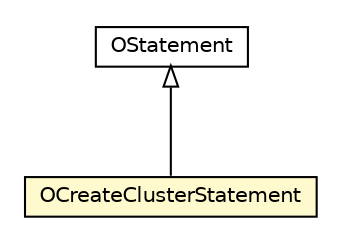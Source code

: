 #!/usr/local/bin/dot
#
# Class diagram 
# Generated by UMLGraph version R5_6-24-gf6e263 (http://www.umlgraph.org/)
#

digraph G {
	edge [fontname="Helvetica",fontsize=10,labelfontname="Helvetica",labelfontsize=10];
	node [fontname="Helvetica",fontsize=10,shape=plaintext];
	nodesep=0.25;
	ranksep=0.5;
	// com.orientechnologies.orient.core.sql.parser.OStatement
	c1264736 [label=<<table title="com.orientechnologies.orient.core.sql.parser.OStatement" border="0" cellborder="1" cellspacing="0" cellpadding="2" port="p" href="./OStatement.html">
		<tr><td><table border="0" cellspacing="0" cellpadding="1">
<tr><td align="center" balign="center"> OStatement </td></tr>
		</table></td></tr>
		</table>>, URL="./OStatement.html", fontname="Helvetica", fontcolor="black", fontsize=10.0];
	// com.orientechnologies.orient.core.sql.parser.OCreateClusterStatement
	c1264795 [label=<<table title="com.orientechnologies.orient.core.sql.parser.OCreateClusterStatement" border="0" cellborder="1" cellspacing="0" cellpadding="2" port="p" bgcolor="lemonChiffon" href="./OCreateClusterStatement.html">
		<tr><td><table border="0" cellspacing="0" cellpadding="1">
<tr><td align="center" balign="center"> OCreateClusterStatement </td></tr>
		</table></td></tr>
		</table>>, URL="./OCreateClusterStatement.html", fontname="Helvetica", fontcolor="black", fontsize=10.0];
	//com.orientechnologies.orient.core.sql.parser.OCreateClusterStatement extends com.orientechnologies.orient.core.sql.parser.OStatement
	c1264736:p -> c1264795:p [dir=back,arrowtail=empty];
}

